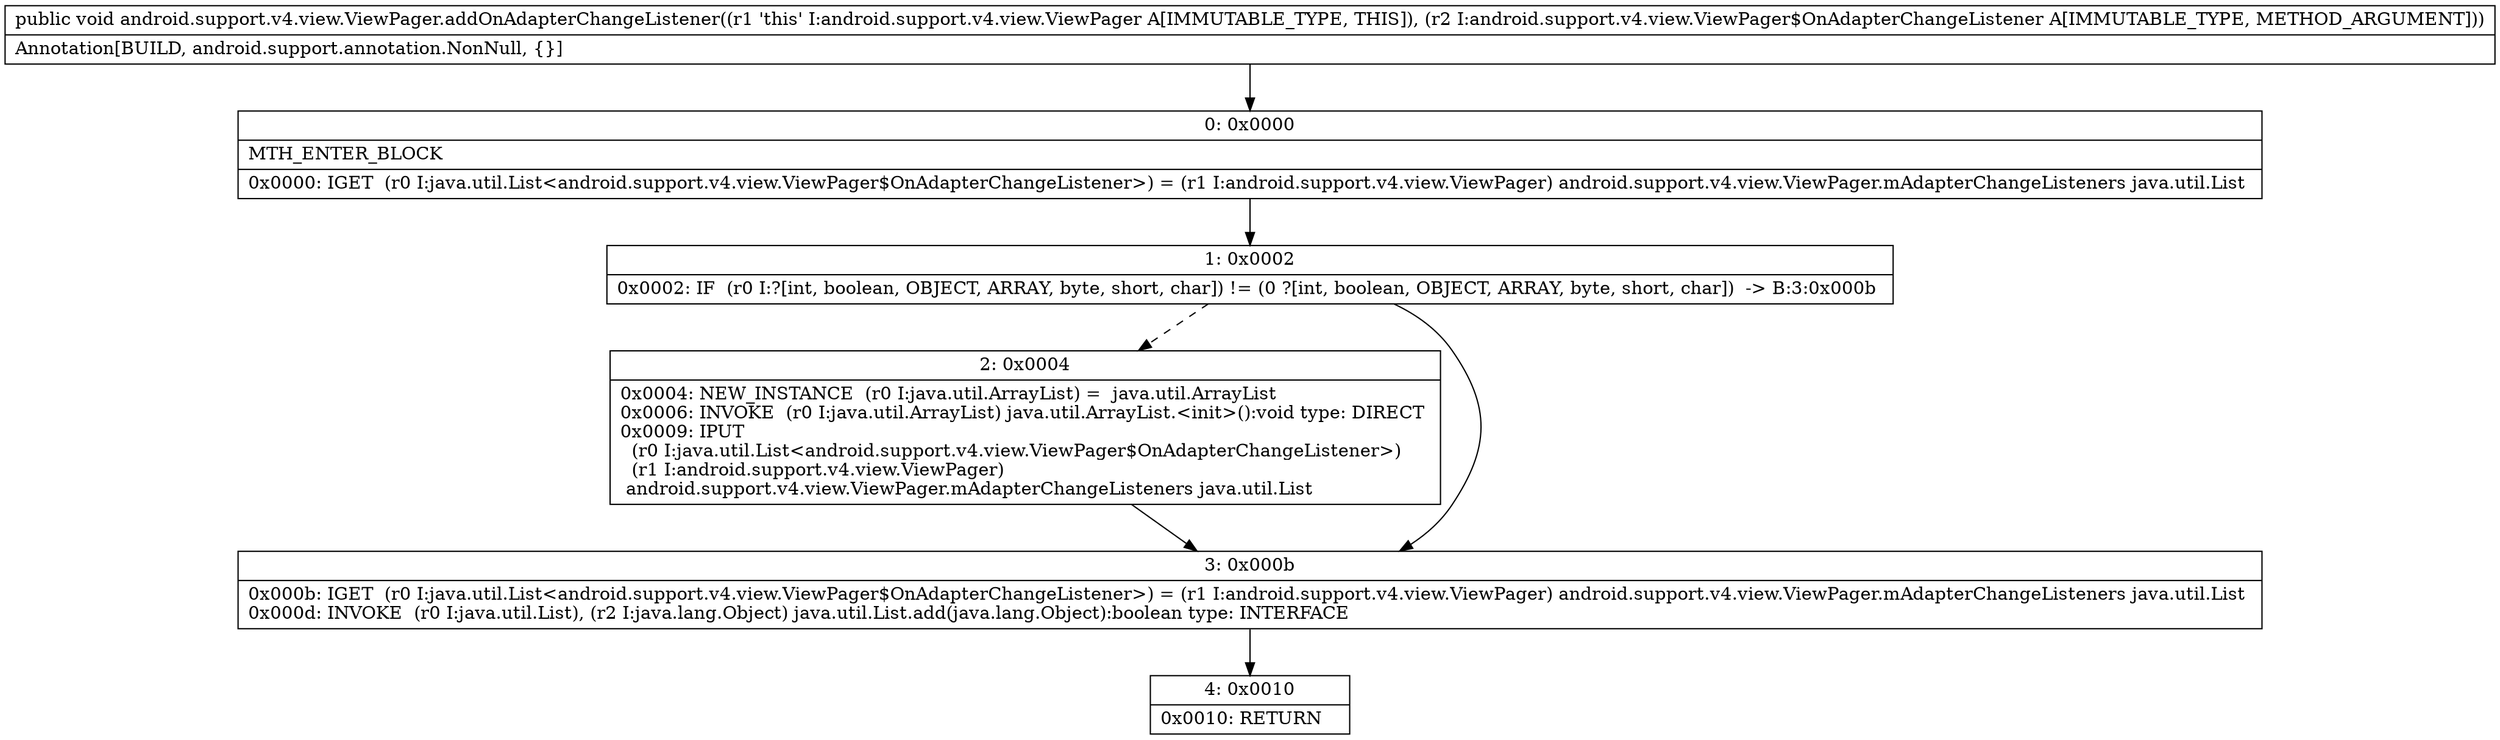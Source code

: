 digraph "CFG forandroid.support.v4.view.ViewPager.addOnAdapterChangeListener(Landroid\/support\/v4\/view\/ViewPager$OnAdapterChangeListener;)V" {
Node_0 [shape=record,label="{0\:\ 0x0000|MTH_ENTER_BLOCK\l|0x0000: IGET  (r0 I:java.util.List\<android.support.v4.view.ViewPager$OnAdapterChangeListener\>) = (r1 I:android.support.v4.view.ViewPager) android.support.v4.view.ViewPager.mAdapterChangeListeners java.util.List \l}"];
Node_1 [shape=record,label="{1\:\ 0x0002|0x0002: IF  (r0 I:?[int, boolean, OBJECT, ARRAY, byte, short, char]) != (0 ?[int, boolean, OBJECT, ARRAY, byte, short, char])  \-\> B:3:0x000b \l}"];
Node_2 [shape=record,label="{2\:\ 0x0004|0x0004: NEW_INSTANCE  (r0 I:java.util.ArrayList) =  java.util.ArrayList \l0x0006: INVOKE  (r0 I:java.util.ArrayList) java.util.ArrayList.\<init\>():void type: DIRECT \l0x0009: IPUT  \l  (r0 I:java.util.List\<android.support.v4.view.ViewPager$OnAdapterChangeListener\>)\l  (r1 I:android.support.v4.view.ViewPager)\l android.support.v4.view.ViewPager.mAdapterChangeListeners java.util.List \l}"];
Node_3 [shape=record,label="{3\:\ 0x000b|0x000b: IGET  (r0 I:java.util.List\<android.support.v4.view.ViewPager$OnAdapterChangeListener\>) = (r1 I:android.support.v4.view.ViewPager) android.support.v4.view.ViewPager.mAdapterChangeListeners java.util.List \l0x000d: INVOKE  (r0 I:java.util.List), (r2 I:java.lang.Object) java.util.List.add(java.lang.Object):boolean type: INTERFACE \l}"];
Node_4 [shape=record,label="{4\:\ 0x0010|0x0010: RETURN   \l}"];
MethodNode[shape=record,label="{public void android.support.v4.view.ViewPager.addOnAdapterChangeListener((r1 'this' I:android.support.v4.view.ViewPager A[IMMUTABLE_TYPE, THIS]), (r2 I:android.support.v4.view.ViewPager$OnAdapterChangeListener A[IMMUTABLE_TYPE, METHOD_ARGUMENT]))  | Annotation[BUILD, android.support.annotation.NonNull, \{\}]\l}"];
MethodNode -> Node_0;
Node_0 -> Node_1;
Node_1 -> Node_2[style=dashed];
Node_1 -> Node_3;
Node_2 -> Node_3;
Node_3 -> Node_4;
}

